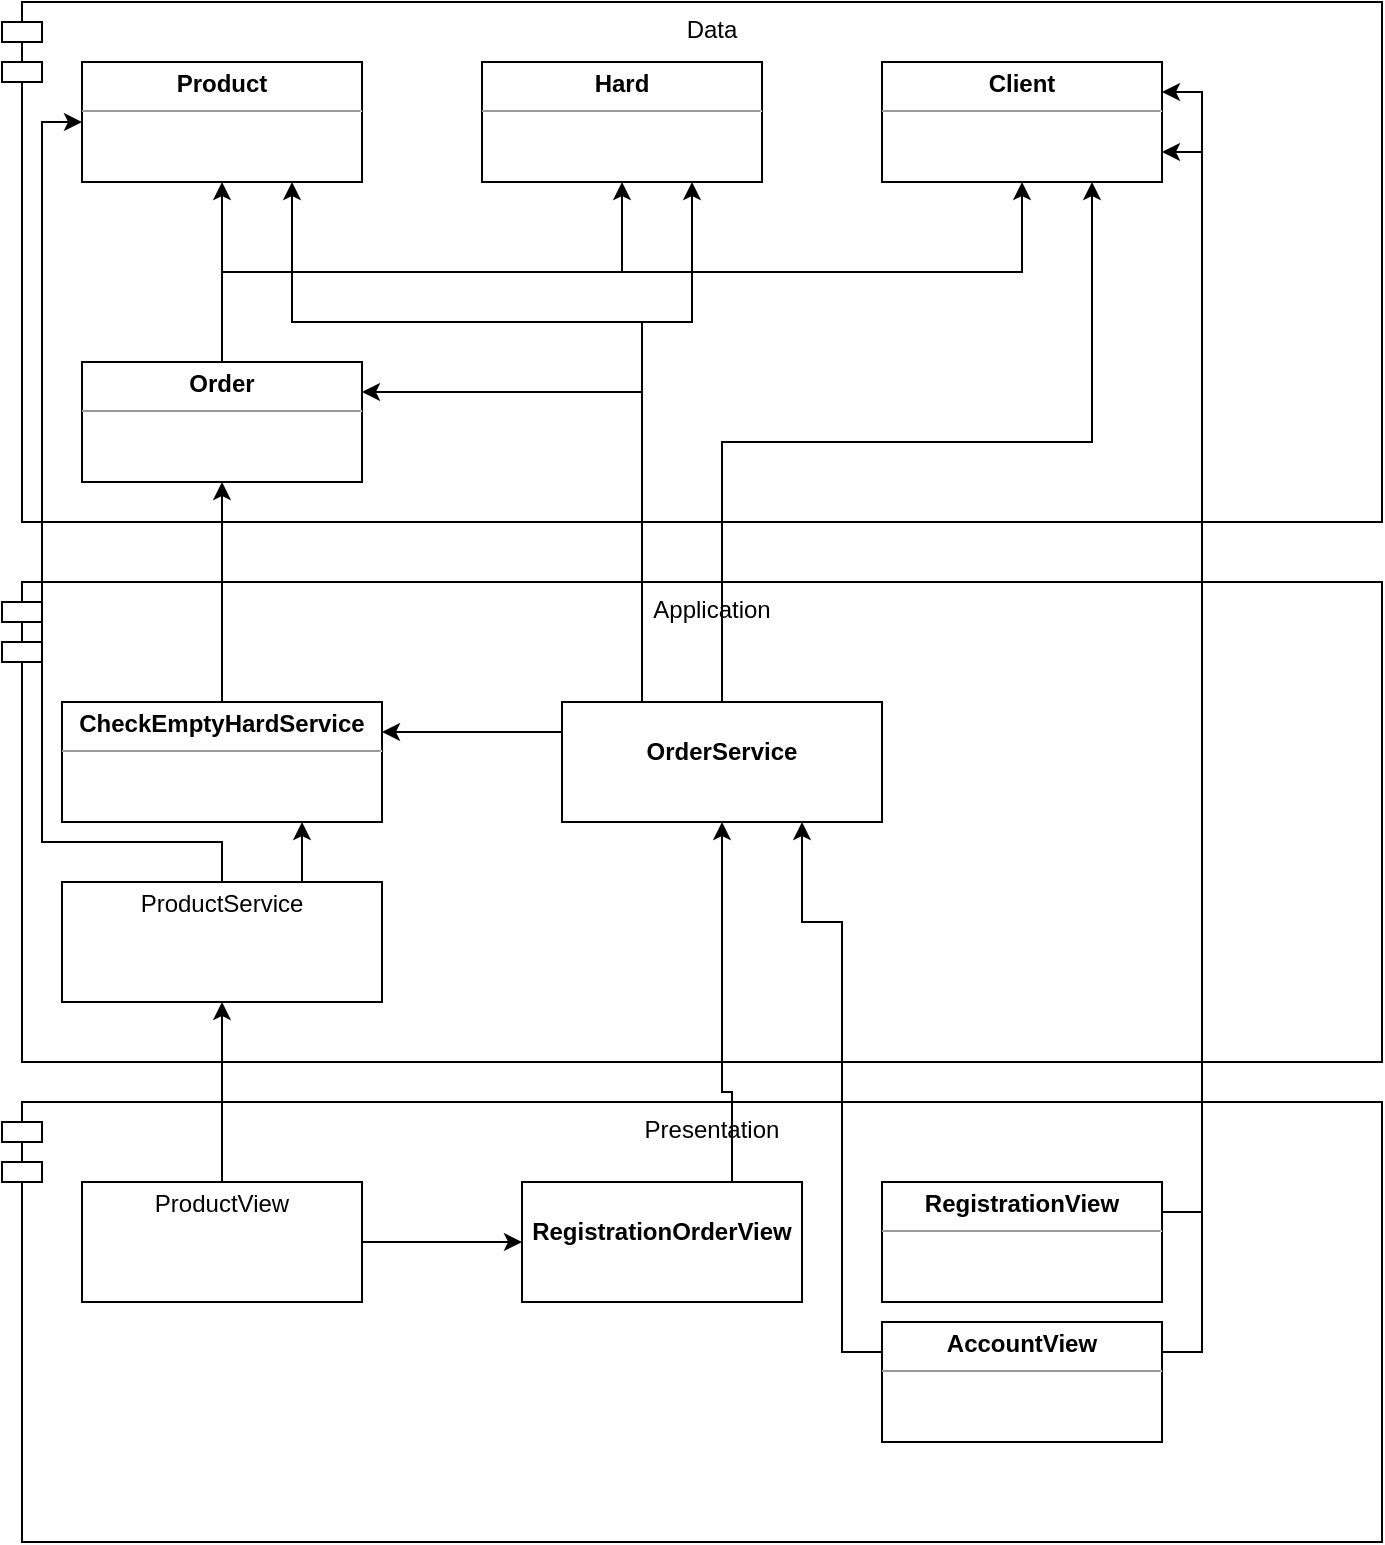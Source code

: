 <mxfile version="21.6.8" type="device">
  <diagram name="Страница — 1" id="-EePP2vCCqSzGSO3U9Yo">
    <mxGraphModel dx="1360" dy="884" grid="1" gridSize="10" guides="1" tooltips="1" connect="1" arrows="1" fold="1" page="1" pageScale="1" pageWidth="827" pageHeight="1169" math="0" shadow="0">
      <root>
        <mxCell id="0" />
        <mxCell id="1" parent="0" />
        <mxCell id="4X0uVaDFzf43fKqL_x9U-33" value="Presentation" style="shape=module;align=left;spacingLeft=20;align=center;verticalAlign=top;whiteSpace=wrap;html=1;" vertex="1" parent="1">
          <mxGeometry y="560" width="690" height="220" as="geometry" />
        </mxCell>
        <mxCell id="4X0uVaDFzf43fKqL_x9U-19" value="Application" style="shape=module;align=left;spacingLeft=20;align=center;verticalAlign=top;whiteSpace=wrap;html=1;" vertex="1" parent="1">
          <mxGeometry y="300" width="690" height="240" as="geometry" />
        </mxCell>
        <mxCell id="4X0uVaDFzf43fKqL_x9U-9" value="Data" style="shape=module;align=left;spacingLeft=20;align=center;verticalAlign=top;whiteSpace=wrap;html=1;" vertex="1" parent="1">
          <mxGeometry y="10" width="690" height="260" as="geometry" />
        </mxCell>
        <mxCell id="4X0uVaDFzf43fKqL_x9U-1" value="&lt;p style=&quot;margin:0px;margin-top:4px;text-align:center;&quot;&gt;&lt;b&gt;Product&lt;/b&gt;&lt;/p&gt;&lt;hr size=&quot;1&quot;&gt;&lt;div style=&quot;height:2px;&quot;&gt;&lt;/div&gt;" style="verticalAlign=top;align=left;overflow=fill;fontSize=12;fontFamily=Helvetica;html=1;whiteSpace=wrap;" vertex="1" parent="1">
          <mxGeometry x="40" y="40" width="140" height="60" as="geometry" />
        </mxCell>
        <mxCell id="4X0uVaDFzf43fKqL_x9U-2" value="&lt;p style=&quot;margin:0px;margin-top:4px;text-align:center;&quot;&gt;&lt;b&gt;Hard&lt;/b&gt;&lt;/p&gt;&lt;hr size=&quot;1&quot;&gt;&lt;div style=&quot;height:2px;&quot;&gt;&lt;/div&gt;" style="verticalAlign=top;align=left;overflow=fill;fontSize=12;fontFamily=Helvetica;html=1;whiteSpace=wrap;" vertex="1" parent="1">
          <mxGeometry x="240" y="40" width="140" height="60" as="geometry" />
        </mxCell>
        <mxCell id="4X0uVaDFzf43fKqL_x9U-3" value="&lt;p style=&quot;margin:0px;margin-top:4px;text-align:center;&quot;&gt;&lt;b&gt;Client&lt;/b&gt;&lt;/p&gt;&lt;hr size=&quot;1&quot;&gt;&lt;div style=&quot;height:2px;&quot;&gt;&lt;/div&gt;" style="verticalAlign=top;align=left;overflow=fill;fontSize=12;fontFamily=Helvetica;html=1;whiteSpace=wrap;" vertex="1" parent="1">
          <mxGeometry x="440" y="40" width="140" height="60" as="geometry" />
        </mxCell>
        <mxCell id="4X0uVaDFzf43fKqL_x9U-6" style="edgeStyle=orthogonalEdgeStyle;rounded=0;orthogonalLoop=1;jettySize=auto;html=1;exitX=0.5;exitY=0;exitDx=0;exitDy=0;entryX=0.5;entryY=1;entryDx=0;entryDy=0;" edge="1" parent="1" source="4X0uVaDFzf43fKqL_x9U-4" target="4X0uVaDFzf43fKqL_x9U-1">
          <mxGeometry relative="1" as="geometry" />
        </mxCell>
        <mxCell id="4X0uVaDFzf43fKqL_x9U-7" style="edgeStyle=orthogonalEdgeStyle;rounded=0;orthogonalLoop=1;jettySize=auto;html=1;exitX=0.5;exitY=0;exitDx=0;exitDy=0;entryX=0.5;entryY=1;entryDx=0;entryDy=0;" edge="1" parent="1" source="4X0uVaDFzf43fKqL_x9U-4" target="4X0uVaDFzf43fKqL_x9U-2">
          <mxGeometry relative="1" as="geometry" />
        </mxCell>
        <mxCell id="4X0uVaDFzf43fKqL_x9U-8" style="edgeStyle=orthogonalEdgeStyle;rounded=0;orthogonalLoop=1;jettySize=auto;html=1;exitX=0.5;exitY=0;exitDx=0;exitDy=0;entryX=0.5;entryY=1;entryDx=0;entryDy=0;" edge="1" parent="1" source="4X0uVaDFzf43fKqL_x9U-4" target="4X0uVaDFzf43fKqL_x9U-3">
          <mxGeometry relative="1" as="geometry" />
        </mxCell>
        <mxCell id="4X0uVaDFzf43fKqL_x9U-4" value="&lt;p style=&quot;margin:0px;margin-top:4px;text-align:center;&quot;&gt;&lt;b&gt;Order&lt;/b&gt;&lt;/p&gt;&lt;hr size=&quot;1&quot;&gt;&lt;div style=&quot;height:2px;&quot;&gt;&lt;/div&gt;" style="verticalAlign=top;align=left;overflow=fill;fontSize=12;fontFamily=Helvetica;html=1;whiteSpace=wrap;" vertex="1" parent="1">
          <mxGeometry x="40" y="190" width="140" height="60" as="geometry" />
        </mxCell>
        <mxCell id="4X0uVaDFzf43fKqL_x9U-11" style="edgeStyle=orthogonalEdgeStyle;rounded=0;orthogonalLoop=1;jettySize=auto;html=1;exitX=0.5;exitY=0;exitDx=0;exitDy=0;entryX=0.5;entryY=1;entryDx=0;entryDy=0;" edge="1" parent="1" source="4X0uVaDFzf43fKqL_x9U-10" target="4X0uVaDFzf43fKqL_x9U-4">
          <mxGeometry relative="1" as="geometry" />
        </mxCell>
        <mxCell id="4X0uVaDFzf43fKqL_x9U-10" value="&lt;p style=&quot;margin:0px;margin-top:4px;text-align:center;&quot;&gt;&lt;b&gt;CheckEmptyHardService&lt;/b&gt;&lt;/p&gt;&lt;hr size=&quot;1&quot;&gt;&lt;div style=&quot;height:2px;&quot;&gt;&lt;/div&gt;" style="verticalAlign=top;align=left;overflow=fill;fontSize=12;fontFamily=Helvetica;html=1;whiteSpace=wrap;" vertex="1" parent="1">
          <mxGeometry x="30" y="360" width="160" height="60" as="geometry" />
        </mxCell>
        <mxCell id="4X0uVaDFzf43fKqL_x9U-13" style="edgeStyle=orthogonalEdgeStyle;rounded=0;orthogonalLoop=1;jettySize=auto;html=1;exitX=0.5;exitY=0;exitDx=0;exitDy=0;entryX=0.75;entryY=1;entryDx=0;entryDy=0;" edge="1" parent="1" source="4X0uVaDFzf43fKqL_x9U-12" target="4X0uVaDFzf43fKqL_x9U-3">
          <mxGeometry relative="1" as="geometry" />
        </mxCell>
        <mxCell id="4X0uVaDFzf43fKqL_x9U-14" style="edgeStyle=orthogonalEdgeStyle;rounded=0;orthogonalLoop=1;jettySize=auto;html=1;exitX=0.25;exitY=0;exitDx=0;exitDy=0;entryX=0.75;entryY=1;entryDx=0;entryDy=0;" edge="1" parent="1" source="4X0uVaDFzf43fKqL_x9U-12" target="4X0uVaDFzf43fKqL_x9U-1">
          <mxGeometry relative="1" as="geometry">
            <Array as="points">
              <mxPoint x="320" y="170" />
              <mxPoint x="145" y="170" />
            </Array>
          </mxGeometry>
        </mxCell>
        <mxCell id="4X0uVaDFzf43fKqL_x9U-16" style="edgeStyle=orthogonalEdgeStyle;rounded=0;orthogonalLoop=1;jettySize=auto;html=1;exitX=0.25;exitY=0;exitDx=0;exitDy=0;entryX=1;entryY=0.25;entryDx=0;entryDy=0;" edge="1" parent="1" source="4X0uVaDFzf43fKqL_x9U-12" target="4X0uVaDFzf43fKqL_x9U-4">
          <mxGeometry relative="1" as="geometry" />
        </mxCell>
        <mxCell id="4X0uVaDFzf43fKqL_x9U-17" style="edgeStyle=orthogonalEdgeStyle;rounded=0;orthogonalLoop=1;jettySize=auto;html=1;exitX=0.25;exitY=0;exitDx=0;exitDy=0;entryX=0.75;entryY=1;entryDx=0;entryDy=0;" edge="1" parent="1" source="4X0uVaDFzf43fKqL_x9U-12" target="4X0uVaDFzf43fKqL_x9U-2">
          <mxGeometry relative="1" as="geometry">
            <Array as="points">
              <mxPoint x="320" y="170" />
              <mxPoint x="345" y="170" />
            </Array>
          </mxGeometry>
        </mxCell>
        <mxCell id="4X0uVaDFzf43fKqL_x9U-18" style="edgeStyle=orthogonalEdgeStyle;rounded=0;orthogonalLoop=1;jettySize=auto;html=1;exitX=0;exitY=0.25;exitDx=0;exitDy=0;entryX=1;entryY=0.25;entryDx=0;entryDy=0;" edge="1" parent="1" source="4X0uVaDFzf43fKqL_x9U-12" target="4X0uVaDFzf43fKqL_x9U-10">
          <mxGeometry relative="1" as="geometry" />
        </mxCell>
        <mxCell id="4X0uVaDFzf43fKqL_x9U-12" value="&lt;p style=&quot;margin:0px;margin-top:4px;text-align:center;&quot;&gt;&lt;br&gt;&lt;b&gt;OrderService&lt;/b&gt;&lt;/p&gt;" style="verticalAlign=top;align=left;overflow=fill;fontSize=12;fontFamily=Helvetica;html=1;whiteSpace=wrap;" vertex="1" parent="1">
          <mxGeometry x="280" y="360" width="160" height="60" as="geometry" />
        </mxCell>
        <mxCell id="4X0uVaDFzf43fKqL_x9U-22" style="edgeStyle=orthogonalEdgeStyle;rounded=0;orthogonalLoop=1;jettySize=auto;html=1;exitX=1;exitY=0.25;exitDx=0;exitDy=0;entryX=1;entryY=0.75;entryDx=0;entryDy=0;" edge="1" parent="1" source="4X0uVaDFzf43fKqL_x9U-21" target="4X0uVaDFzf43fKqL_x9U-3">
          <mxGeometry relative="1" as="geometry" />
        </mxCell>
        <mxCell id="4X0uVaDFzf43fKqL_x9U-21" value="&lt;p style=&quot;margin:0px;margin-top:4px;text-align:center;&quot;&gt;&lt;b&gt;RegistrationView&lt;/b&gt;&lt;/p&gt;&lt;hr size=&quot;1&quot;&gt;&lt;div style=&quot;height:2px;&quot;&gt;&lt;/div&gt;" style="verticalAlign=top;align=left;overflow=fill;fontSize=12;fontFamily=Helvetica;html=1;whiteSpace=wrap;" vertex="1" parent="1">
          <mxGeometry x="440" y="600" width="140" height="60" as="geometry" />
        </mxCell>
        <mxCell id="4X0uVaDFzf43fKqL_x9U-24" style="edgeStyle=orthogonalEdgeStyle;rounded=0;orthogonalLoop=1;jettySize=auto;html=1;exitX=1;exitY=0.25;exitDx=0;exitDy=0;entryX=1;entryY=0.25;entryDx=0;entryDy=0;" edge="1" parent="1" source="4X0uVaDFzf43fKqL_x9U-23" target="4X0uVaDFzf43fKqL_x9U-3">
          <mxGeometry relative="1" as="geometry" />
        </mxCell>
        <mxCell id="4X0uVaDFzf43fKqL_x9U-34" style="edgeStyle=orthogonalEdgeStyle;rounded=0;orthogonalLoop=1;jettySize=auto;html=1;exitX=0;exitY=0.25;exitDx=0;exitDy=0;entryX=0.75;entryY=1;entryDx=0;entryDy=0;" edge="1" parent="1" source="4X0uVaDFzf43fKqL_x9U-23" target="4X0uVaDFzf43fKqL_x9U-12">
          <mxGeometry relative="1" as="geometry">
            <Array as="points">
              <mxPoint x="420" y="685" />
              <mxPoint x="420" y="470" />
              <mxPoint x="400" y="470" />
            </Array>
          </mxGeometry>
        </mxCell>
        <mxCell id="4X0uVaDFzf43fKqL_x9U-23" value="&lt;p style=&quot;margin:0px;margin-top:4px;text-align:center;&quot;&gt;&lt;b&gt;AccountView&lt;/b&gt;&lt;/p&gt;&lt;hr size=&quot;1&quot;&gt;&lt;div style=&quot;height:2px;&quot;&gt;&lt;/div&gt;" style="verticalAlign=top;align=left;overflow=fill;fontSize=12;fontFamily=Helvetica;html=1;whiteSpace=wrap;" vertex="1" parent="1">
          <mxGeometry x="440" y="670" width="140" height="60" as="geometry" />
        </mxCell>
        <mxCell id="4X0uVaDFzf43fKqL_x9U-26" style="edgeStyle=orthogonalEdgeStyle;rounded=0;orthogonalLoop=1;jettySize=auto;html=1;exitX=0.75;exitY=0;exitDx=0;exitDy=0;entryX=0.5;entryY=1;entryDx=0;entryDy=0;" edge="1" parent="1" source="4X0uVaDFzf43fKqL_x9U-25" target="4X0uVaDFzf43fKqL_x9U-12">
          <mxGeometry relative="1" as="geometry">
            <Array as="points">
              <mxPoint x="365" y="555" />
              <mxPoint x="360" y="555" />
            </Array>
          </mxGeometry>
        </mxCell>
        <mxCell id="4X0uVaDFzf43fKqL_x9U-25" value="&lt;p style=&quot;margin:0px;margin-top:4px;text-align:center;&quot;&gt;&lt;br&gt;&lt;b&gt;RegistrationOrderView&lt;/b&gt;&lt;/p&gt;" style="verticalAlign=top;align=left;overflow=fill;fontSize=12;fontFamily=Helvetica;html=1;whiteSpace=wrap;" vertex="1" parent="1">
          <mxGeometry x="260" y="600" width="140" height="60" as="geometry" />
        </mxCell>
        <mxCell id="4X0uVaDFzf43fKqL_x9U-28" style="edgeStyle=orthogonalEdgeStyle;rounded=0;orthogonalLoop=1;jettySize=auto;html=1;exitX=0.5;exitY=0;exitDx=0;exitDy=0;entryX=0;entryY=0.5;entryDx=0;entryDy=0;" edge="1" parent="1" source="4X0uVaDFzf43fKqL_x9U-27" target="4X0uVaDFzf43fKqL_x9U-1">
          <mxGeometry relative="1" as="geometry">
            <Array as="points">
              <mxPoint x="110" y="430" />
              <mxPoint x="20" y="430" />
              <mxPoint x="20" y="70" />
            </Array>
          </mxGeometry>
        </mxCell>
        <mxCell id="4X0uVaDFzf43fKqL_x9U-31" style="edgeStyle=orthogonalEdgeStyle;rounded=0;orthogonalLoop=1;jettySize=auto;html=1;exitX=0.75;exitY=0;exitDx=0;exitDy=0;entryX=0.75;entryY=1;entryDx=0;entryDy=0;" edge="1" parent="1" source="4X0uVaDFzf43fKqL_x9U-27" target="4X0uVaDFzf43fKqL_x9U-10">
          <mxGeometry relative="1" as="geometry" />
        </mxCell>
        <mxCell id="4X0uVaDFzf43fKqL_x9U-27" value="&lt;p style=&quot;margin:0px;margin-top:4px;text-align:center;&quot;&gt;ProductService&lt;/p&gt;" style="verticalAlign=top;align=left;overflow=fill;fontSize=12;fontFamily=Helvetica;html=1;whiteSpace=wrap;" vertex="1" parent="1">
          <mxGeometry x="30" y="450" width="160" height="60" as="geometry" />
        </mxCell>
        <mxCell id="4X0uVaDFzf43fKqL_x9U-30" style="edgeStyle=orthogonalEdgeStyle;rounded=0;orthogonalLoop=1;jettySize=auto;html=1;exitX=0.5;exitY=0;exitDx=0;exitDy=0;entryX=0.5;entryY=1;entryDx=0;entryDy=0;" edge="1" parent="1" source="4X0uVaDFzf43fKqL_x9U-29" target="4X0uVaDFzf43fKqL_x9U-27">
          <mxGeometry relative="1" as="geometry" />
        </mxCell>
        <mxCell id="4X0uVaDFzf43fKqL_x9U-32" style="edgeStyle=orthogonalEdgeStyle;rounded=0;orthogonalLoop=1;jettySize=auto;html=1;exitX=1;exitY=0.5;exitDx=0;exitDy=0;entryX=0;entryY=0.5;entryDx=0;entryDy=0;" edge="1" parent="1" source="4X0uVaDFzf43fKqL_x9U-29" target="4X0uVaDFzf43fKqL_x9U-25">
          <mxGeometry relative="1" as="geometry" />
        </mxCell>
        <mxCell id="4X0uVaDFzf43fKqL_x9U-29" value="&lt;p style=&quot;margin:0px;margin-top:4px;text-align:center;&quot;&gt;ProductView&lt;/p&gt;" style="verticalAlign=top;align=left;overflow=fill;fontSize=12;fontFamily=Helvetica;html=1;whiteSpace=wrap;" vertex="1" parent="1">
          <mxGeometry x="40" y="600" width="140" height="60" as="geometry" />
        </mxCell>
      </root>
    </mxGraphModel>
  </diagram>
</mxfile>
